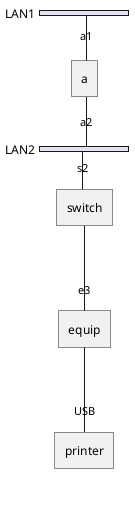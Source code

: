 @startuml
nwdiag {
  network LAN1 {
     a [address = "a1"];
  }
  network LAN2 {
     a [address = "a2"];
     switch [address = "s2"];
  }
  switch -- equip;
  equip [address = "e3"];
  equip -- printer;
  printer [address = "USB"];
}
@enduml

